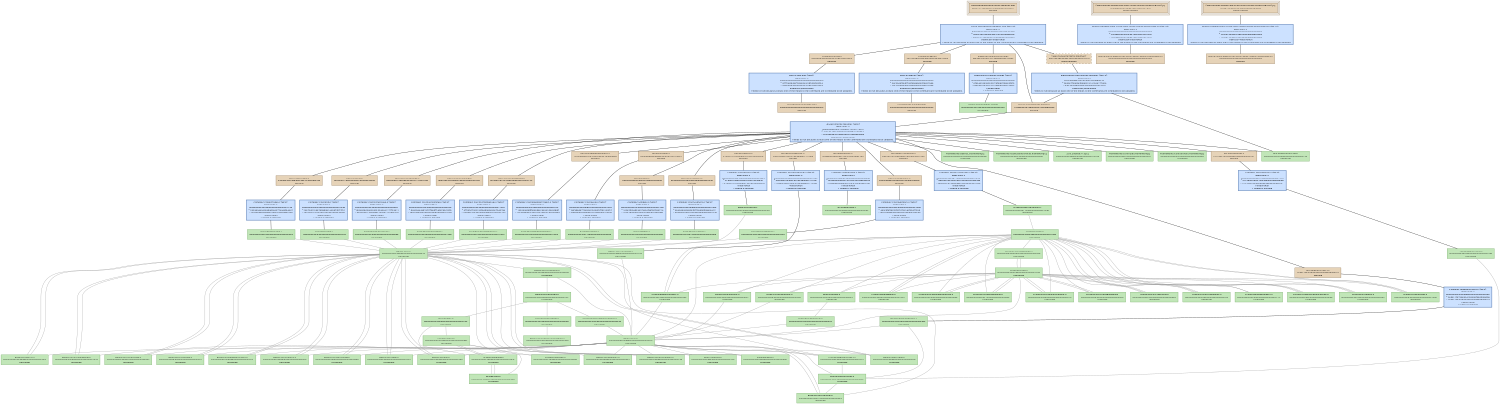 digraph MachPriority {
   size = "10.000000,8.500000";
   concentrate = false;

   node [ shape = box, style = filled, color = "0.3 0.5 0.6", fillcolor = "0.3 0.2 0.9", fontname = "Monaco", fontsize = "9" ];
   n00001 [ label = "Development/MachPriority.mexmac.app\n2ac075145ed0d5f7c3896e867efb4e61\nMissing", color = "0.1 0.5 0.5", fillcolor = "0.1 0.2 0.9", peripheries = 3 ];
   n00002 [ label = "Contents/Info.plist\n87f798d55af783859ca1df020f823f54\nMissing", color = "0.1 0.5 0.5", fillcolor = "0.1 0.2 0.9" ];
   n00003 [ label = "MachPriority.build/Info.plist\n00000000000000000000000000000000\nMissing", color = "0.1 0.5 0.5", fillcolor = "0.1 0.2 0.9" ];
   n00004 [ label = "Contents/PkgInfo\n2ec2068fb5d7fa3f90da0b3d78e27aee\nMissing", color = "0.1 0.5 0.5", fillcolor = "0.1 0.2 0.9" ];
   n00005 [ label = "MachPriority.build/PkgInfo\n00000000000000000000000000000000\nMissing", color = "0.1 0.5 0.5", fillcolor = "0.1 0.2 0.9" ];
   n00006 [ label = "English.lproj/InfoPlist.strings\nef83401b839252cc78f9de7d9a22f0f3\nMissing", color = "0.1 0.5 0.5", fillcolor = "0.1 0.2 0.9" ];
   n00007 [ label = "English.lproj/InfoPlist.strings\n00000000434c45840000000000000228\nUpToDate" ];
   n00008 [ label = "ppc/PsychError.o\n41f03f101cf305d061fa73e1665fb978\nMissing", color = "0.1 0.5 0.5", fillcolor = "0.1 0.2 0.9" ];
   n00009 [ label = "Base/PsychError.c\n00000000434c4585000000000000563d\nUpToDate" ];
   n00010 [ label = "ppc/PsychRegisterProject.o\n13559d4d9ca7a702ecce6561d3e3da4d\nMissing", color = "0.1 0.5 0.5", fillcolor = "0.1 0.2 0.9" ];
   n00011 [ label = "Base/PsychRegisterProject.c\n00000000434c458500000000000012e6\nUpToDate" ];
   n00012 [ label = "ppc/PsychHelp.o\n00f9dad8346bbd662636faf7b51549f3\nMissing", color = "0.1 0.5 0.5", fillcolor = "0.1 0.2 0.9" ];
   n00013 [ label = "Base/PsychHelp.c\n00000000434c811d00000000000005b8\nUpToDate" ];
   n00014 [ label = "ppc/MiniBox.o\n10bc2f090e0628dca34f3af3cf839b4f\nMissing", color = "0.1 0.5 0.5", fillcolor = "0.1 0.2 0.9" ];
   n00015 [ label = "Base/MiniBox.c\n00000000434c45850000000000000f4f\nUpToDate" ];
   n00016 [ label = "ppc/PsychMemory.o\n482cbfaf9e475eefcf0914ef59a7e58b\nMissing", color = "0.1 0.5 0.5", fillcolor = "0.1 0.2 0.9" ];
   n00017 [ label = "Base/PsychMemory.c\n00000000434ca96200000000000003a4\nUpToDate" ];
   n00018 [ label = "ppc/ProjectTable.o\n2359e044479fd482c4e5774a4afe5749\nMissing", color = "0.1 0.5 0.5", fillcolor = "0.1 0.2 0.9" ];
   n00019 [ label = "Base/ProjectTable.c\n00000000434c4585000000000000023a\nUpToDate" ];
   n00020 [ label = "ppc/PsychInit.o\nc8575dc11bd2c4b2da146caf2f676b4c\nMissing", color = "0.1 0.5 0.5", fillcolor = "0.1 0.2 0.9" ];
   n00021 [ label = "Base/PsychInit.c\n00000000434c45850000000000000759\nUpToDate" ];
   n00022 [ label = "ppc/PsychTimeGlue.o\n4f395f305d1d5fc57e43da0ecc1139f8\nMissing", color = "0.1 0.5 0.5", fillcolor = "0.1 0.2 0.9" ];
   n00023 [ label = "Base/PsychTimeGlue.c\n000000004355ef98000000000000157f\nUpToDate" ];
   n00024 [ label = "ppc/PsychStructGlue.o\nd5003d0c15b06ffe22a5641177f501bd\nMissing", color = "0.1 0.5 0.5", fillcolor = "0.1 0.2 0.9" ];
   n00025 [ label = "Base/PsychStructGlue.c\n00000000434c45850000000000002bb8\nUpToDate" ];
   n00026 [ label = "ppc/PsychVersioning.o\nd6ac08447e3898578edf74da785c2401\nMissing", color = "0.1 0.5 0.5", fillcolor = "0.1 0.2 0.9" ];
   n00027 [ label = "Base/PsychVersioning.c\n000000004355688200000000000014ee\nUpToDate" ];
   n00028 [ label = "ppc/MODULEVersion.o\nebb7e01814f856be813bc962432f7596\nMissing", color = "0.1 0.5 0.5", fillcolor = "0.1 0.2 0.9" ];
   n00029 [ label = "Screen/MODULEVersion.c\n000000004354a112000000000000124e\nUpToDate" ];
   n00030 [ label = "ppc/PsychScriptingGlue.o\n6f70fac7d1647ad56d985e3367b53175\nMissing", color = "0.1 0.5 0.5", fillcolor = "0.1 0.2 0.9" ];
   n00031 [ label = "Base/PsychScriptingGlue.c\n00000000434c458500000000000105c5\nUpToDate" ];
   n00032 [ label = "ppc/mexversion.o\nf544ee602b68f841c9c97654fd9a2180\nMissing", color = "0.1 0.5 0.5", fillcolor = "0.1 0.2 0.9" ];
   n00033 [ label = "src/mexversion.c\n000000004332d94600000000000002d2\nUpToDate" ];
   n00034 [ label = "ppc/MachPriority.o\n21c7d9919590fa8d2f8a6a4f95b2b761\nMissing", color = "0.1 0.5 0.5", fillcolor = "0.1 0.2 0.9" ];
   n00035 [ label = "Priority/MachPriority.c\n00000000434c458500000000000016f4\nUpToDate" ];
   n00036 [ label = "ppc/RegisterProject.o\n26de11fe30db7e9a5b688f9e8f680b14\nMissing", color = "0.1 0.5 0.5", fillcolor = "0.1 0.2 0.9" ];
   n00037 [ label = "Priority/RegisterProject.c\n00000000434c458500000000000004d5\nUpToDate" ];
   n00038 [ label = "ppc/PsychAuthors.o\n8043e8a343ced26ef098d0f0a806523e\nMissing", color = "0.1 0.5 0.5", fillcolor = "0.1 0.2 0.9" ];
   n00039 [ label = "Base/PsychAuthors.c\n00000000434c81430000000000000d3b\nUpToDate" ];
   n00040 [ label = "MacOS/MachPriority.mexmac\nf7cf5eb4b781ad6bcae41a9af9fb4d59\nMissing", color = "0.1 0.5 0.5", fillcolor = "0.1 0.2 0.9" ];
   n00041 [ label = "Frameworks/OpenGL.framework[C]\n00000000434ac55900000000000000ee\nUpToDate" ];
   n00042 [ label = "Frameworks/ApplicationServices.framework[C]\n00000000434ac53300000000000000ee\nUpToDate" ];
   n00043 [ label = "2.95.2/libstdc++.a[C]\n00000000434abb590000000000075c68\nUpToDate" ];
   n00044 [ label = "Frameworks/CoreAudio.framework[C]\n00000000434ac55b00000000000000cc\nUpToDate" ];
   n00045 [ label = "Frameworks/CoreServices.framework[C]\n00000000434ac53600000000000000ee\nUpToDate" ];
   n00046 [ label = "mac/mexFunction.map\n000000004332d946000000000000012e\nUpToDate" ];
   n00047 [ label = "<MachPriority.build/Script-2FD6168307306667008DA6B4.sh>[A]\n725fbabce057faca81fa4446072f1d78\nDepsUpdated", color = "0.1 0.5 0.5", fillcolor = "0.1 0.2 0.9", peripheries = 3 ];
   n00048 [ label = "MachPriority.build/Script-2FD6168307306667008DA6B4.sh\n00000000000000000000000000000000\nMissing", color = "0.1 0.5 0.5", fillcolor = "0.1 0.2 0.9" ];
   n00049 [ label = "<MachPriority.build/Script-2FD6168407306667008DA6B4.sh>[A]\n7cc8a1999a4d1df452f5e8d30fde3b00\nDepsUpdated", color = "0.1 0.5 0.5", fillcolor = "0.1 0.2 0.9", peripheries = 3 ];
   n00050 [ label = "MachPriority.build/Script-2FD6168407306667008DA6B4.sh\n00000000000000000000000000000000\nMissing", color = "0.1 0.5 0.5", fillcolor = "0.1 0.2 0.9" ];
   n00051 [ label = "<MacOS/MachPriority.mexmac>\n47fc3947ff0584b579f70e8993ec3acd\nDepsUpdated", color = "0.1 0.5 0.5", fillcolor = "0.1 0.2 0.9", style = "filled,dashed" ];
   n00052 [ label = "Base/Psych.h\n00000000435548b60000000000000410\nUpToDate" ];
   n00053 [ label = "Base/Psych.h\n00000000435548b60000000000000410\nUpToDate" ];
   n00054 [ label = "Screen/Screen.h\n000000004355f28e00000000000012e0\nUpToDate" ];
   n00055 [ label = "Priority/MachPriority.h\n00000000434c458500000000000006ee\nUpToDate" ];
   n00056 [ label = "Base/PsychConstants.h\n00000000435548d4000000000000080d\nUpToDate" ];
   n00057 [ label = "Base/MiniBox.h\n00000000435548d400000000000004d6\nUpToDate" ];
   n00058 [ label = "Base/ProjectTable.h\n00000000435548d400000000000002f6\nUpToDate" ];
   n00059 [ label = "Base/PsychError.h\n00000000435548d40000000000001fe7\nUpToDate" ];
   n00060 [ label = "Base/PsychScriptingGlue.h\n00000000435548f30000000000001a37\nUpToDate" ];
   n00061 [ label = "Base/PsychStructGlue.h\n000000004355496c0000000000000bcc\nUpToDate" ];
   n00062 [ label = "Base/PsychCellGlue.h\n00000000434c458500000000000005c5\nUpToDate" ];
   n00063 [ label = "Base/PsychRegisterProject.h\n00000000435548d400000000000003f1\nUpToDate" ];
   n00064 [ label = "Base/PsychAuthors.h\n00000000435548d400000000000005e9\nUpToDate" ];
   n00065 [ label = "Base/PsychVersioning.h\n00000000435548f300000000000004dd\nUpToDate" ];
   n00066 [ label = "Base/PsychHelp.h\n00000000434c45850000000000000357\nUpToDate" ];
   n00067 [ label = "Base/PsychInit.h\n00000000435548f300000000000002db\nUpToDate" ];
   n00068 [ label = "Base/PsychMemory.h\n00000000435548d40000000000000473\nUpToDate" ];
   n00069 [ label = "Base/PsychTimeGlue.h\n000000004355ef010000000000000483\nUpToDate" ];
   n00070 [ label = "Base/PsychInstrument.h\n00000000435548d400000000000001a8\nUpToDate" ];
   n00071 [ label = "Priority/RegisterProject.h\n00000000434c45850000000000000327\nUpToDate" ];
   n00072 [ label = "Base/TimeLists.h\n00000000435548f300000000000002a9\nUpToDate" ];
   n00073 [ label = "Screen/PsychRects.h\n00000000434c458500000000000005d5\nUpToDate" ];
   n00074 [ label = "Screen/ScreenTypes.h\n00000000434c458500000000000013b6\nUpToDate" ];
   n00075 [ label = "Screen/PsychVideoGlue.h\n00000000434c458500000000000005d4\nUpToDate" ];
   n00076 [ label = "Screen/PsychScreenGlue.h\n00000000434c45850000000000000d6d\nUpToDate" ];
   n00077 [ label = "Screen/PsychWindowTextGlue.h\n00000000434c458500000000000008ee\nUpToDate" ];
   n00078 [ label = "Screen/WindowBank.h\n000000004355e68c0000000000001b31\nUpToDate" ];
   n00079 [ label = "Screen/PsychWindowGlue.h\n000000004355e21f0000000000000a66\nUpToDate" ];
   n00080 [ label = "Screen/PsychTextureSupport.h\n000000004355a03b0000000000000370\nUpToDate" ];
   n00081 [ label = "Screen/PsychAlphaBlending.h\n00000000434c458500000000000004fb\nUpToDate" ];
   n00082 [ label = "Screen/ScreenArguments.h\n00000000434c45850000000000000ca3\nUpToDate" ];
   n00083 [ label = "Screen/RegisterProject.h\n00000000434c45850000000000000284\nUpToDate" ];
   n00084 [ label = "Screen/WindowHelpers.h\n00000000434c45850000000000000773\nUpToDate" ];
   n00085 [ label = "Fonts/PsychFontGlue.h\n00000000434c45850000000000000e47\nUpToDate" ];
   n00086 [ label = "Fonts/ScreenFontGlue.h\n00000000434c45850000000000000260\nUpToDate" ];
   n00087 [ label = "Fonts/FontInfo.h\n00000000434c45850000000000000ef4\nUpToDate" ];
   n00088 [ label = "Screen/ScreenPreferenceState.h\n000000004355d9f300000000000006ba\nUpToDate" ];
   n00089 [ label = "Base/PsychIncludes.h\n00000000435548d4000000000000074c\nUpToDate" ];
   n00090 [ label = "Base/PsychPlatform.h\n00000000435548d40000000000000589\nUpToDate" ];
   n00091 [ label = "include/mex.h\n000000004332d9460000000000003742\nUpToDate" ];
   n00092 [ label = "OS9ToolboxFragments/Events.h\n00000000434c45850000000000000236\nUpToDate" ];
   n00093 [ label = "Base/PsychPlatformConstants.h\n000000004355492f000000000000070e\nUpToDate" ];
   n00094 [ label = "include/matrix.h\n000000004332d9460000000000009ff2\nUpToDate" ];
   n00095 [ label = "include/mwdebug.h\n000000004332d9460000000000002b3c\nUpToDate" ];
   n00096 [ label = "include/tmwtypes.h\n000000004332d946000000000000458d\nUpToDate" ];
   n00097 [ label = "include/mat.h\n000000004332d94600000000000023ab\nUpToDate" ];
   n00098 [ label = "Screen/Screen.h\n000000004355f28e00000000000012e0\nUpToDate" ];
   n00099 [ label = "Fonts/PsychFontGlue.h\n00000000434c45850000000000000e47\nUpToDate" ];

   node [ shape = box, style = "filled,bold", color = "0.7 0.5 0.7", fillcolor = "0.7 0.2 1.0", fontname = "Monaco", fontsize = "9" ];
   c00001 [ label = "PBXCp Info.plist <wt:0>\nwaitCount: 0\n00000000000000000000000000000000\n^ 87f798d55af783859ca1df020f823f54\n= 87f798d55af783859ca1df020f823f54\nIndirectlyNeedsToRun\nNeeds to run because at least one of the inputs to the command are scheduled to be updated.", color = "0.6 0.5 0.7", fillcolor = "0.6 0.2 1.0" ];
   c00002 [ label = "PBXCp PkgInfo <wt:0>\nwaitCount: 0\n00000000000000000000000000000000\n^ 2ec2068fb5d7fa3f90da0b3d78e27aee\n= 2ec2068fb5d7fa3f90da0b3d78e27aee\nIndirectlyNeedsToRun\nNeeds to run because at least one of the inputs to the command are scheduled to be updated.", color = "0.6 0.5 0.7", fillcolor = "0.6 0.2 1.0" ];
   c00003 [ label = "CpResource InfoPlist.strings <wt:4>\nwaitCount: 0\n00000000000000000000000000000000\n^ ef83401b839252cc78f9de7d9a22f0f3\n= ef83401b839252cc78f9de7d9a22f0f3\nNeedsToRun\n1 output is missing", color = "0.6 0.5 0.7", fillcolor = "0.6 0.2 1.0" ];
   c00004 [ label = "CompileC PsychError.o <wt:6>\nwaitCount: 0\n000000004355492f0000000000004529\n^ 41f03f105fa64cff61fa73e1665ffc51\n= 41f03f101cf305d061fa73e1665fb978\nNeedsToRun\n1 output is missing", color = "0.6 0.5 0.7", fillcolor = "0.6 0.2 1.0" ];
   c00005 [ label = "CompileC PsychRegisterProject.o <wt:6>\nwaitCount: 0\n000000004355492f00000000000001f2\n^ 13559d4ddff2ee2decce6561d3e3dbbf\n= 13559d4d9ca7a702ecce6561d3e3da4d\nNeedsToRun\n1 output is missing", color = "0.6 0.5 0.7", fillcolor = "0.6 0.2 1.0" ];
   c00006 [ label = "CompileC PsychHelp.o <wt:6>\nwaitCount: 0\n0000000043558db700000000000016ac\n^ 00f9dad8773e30d12636faf7b5155f5f\n= 00f9dad8346bbd662636faf7b51549f3\nNeedsToRun\n1 output is missing", color = "0.6 0.5 0.7", fillcolor = "0.6 0.2 1.0" ];
   c00007 [ label = "CompileC MiniBox.o <wt:6>\nwaitCount: 0\n000000004355492f0000000000001c5b\n^ 10bc2f094d5361f3a34f3af3cf838714\n= 10bc2f090e0628dca34f3af3cf839b4f\nNeedsToRun\n1 output is missing", color = "0.6 0.5 0.7", fillcolor = "0.6 0.2 1.0" ];
   c00008 [ label = "CompileC PsychMemory.o <wt:6>\nwaitCount: 0\n000000004355a5c800000000000010b0\n^ 482cbfafdd12fb27cf0914ef59a7f53b\n= 482cbfaf9e475eefcf0914ef59a7e58b\nNeedsToRun\n1 output is missing", color = "0.6 0.5 0.7", fillcolor = "0.6 0.2 1.0" ];
   c00009 [ label = "CompileC ProjectTable.o <wt:6>\nwaitCount: 0\n000000004355492f000000000000112e\n^ 2359e04404ca9dadc4e5774a4afe4667\n= 2359e044479fd482c4e5774a4afe5749\nNeedsToRun\n1 output is missing", color = "0.6 0.5 0.7", fillcolor = "0.6 0.2 1.0" ];
   c00010 [ label = "CompileC PsychInit.o <wt:6>\nwaitCount: 0\n000000004355492f000000000000144d\n^ c8575dc158878d9dda146caf2f677f01\n= c8575dc11bd2c4b2da146caf2f676b4c\nNeedsToRun\n1 output is missing", color = "0.6 0.5 0.7", fillcolor = "0.6 0.2 1.0" ];
   c00011 [ label = "CompileC PsychTimeGlue.o <wt:6>\nwaitCount: 0\n000000004355ee420000000000001569\n^ 4f395f301e48b1877e43da0ecc112c91\n= 4f395f305d1d5fc57e43da0ecc1139f8\nNeedsToRun\n1 output is missing", color = "0.6 0.5 0.7", fillcolor = "0.6 0.2 1.0" ];
   c00012 [ label = "CompileC PsychStructGlue.o <wt:6>\nwaitCount: 0\n000000004355492f00000000000038ac\n^ d5003d0c56e526d122a5641177f53911\n= d5003d0c15b06ffe22a5641177f501bd\nNeedsToRun\n1 output is missing", color = "0.6 0.5 0.7", fillcolor = "0.6 0.2 1.0" ];
   c00013 [ label = "CompileC PsychVersioning.o <wt:6>\nwaitCount: 0\n00000000434c642800000000000007fa\n^ d6ac08443d74fc7f8edf74da785c23fb\n= d6ac08447e3898578edf74da785c2401\nNeedsToRun\n1 output is missing", color = "0.6 0.5 0.7", fillcolor = "0.6 0.2 1.0" ];
   c00014 [ label = "CompileC MODULEVersion.o <wt:6>\nwaitCount: 0\n000000004354a112000000000000124e\n^ ebb7e01857acf7ac813bc962432f67d8\n= ebb7e01814f856be813bc962432f7596\nNeedsToRun\n1 output is missing", color = "0.6 0.5 0.7", fillcolor = "0.6 0.2 1.0" ];
   c00015 [ label = "CompileC PsychScriptingGlue.o <wt:6>\nwaitCount: 0\n000000004355492f00000000000116d1\n^ 6f70fac7923133fa6d985e3367b427a4\n= 6f70fac7d1647ad56d985e3367b53175\nNeedsToRun\n1 output is missing", color = "0.6 0.5 0.7", fillcolor = "0.6 0.2 1.0" ];
   c00016 [ label = "CompileC mexversion.o <wt:6>\nwaitCount: 0\n000000004332d94600000000000002d2\n^ f544ee60685a2107c9c97654fd9a2352\n= f544ee602b68f841c9c97654fd9a2180\nNeedsToRun\n1 output is missing", color = "0.6 0.5 0.7", fillcolor = "0.6 0.2 1.0" ];
   c00017 [ label = "CompileC MachPriority.o <wt:6>\nwaitCount: 0\n000000004355ef010000000000001499\n^ 21c7d991d6c5158c2f8a6a4f95b2a3f8\n= 21c7d9919590fa8d2f8a6a4f95b2b761\nNeedsToRun\n1 output is missing", color = "0.6 0.5 0.7", fillcolor = "0.6 0.2 1.0" ];
   c00018 [ label = "CompileC RegisterProject.o <wt:6>\nwaitCount: 0\n000000004355eedb00000000000006ae\n^ 26de11fe738e90415b688f9e8f680dba\n= 26de11fe30db7e9a5b688f9e8f680b14\nNeedsToRun\n1 output is missing", color = "0.6 0.5 0.7", fillcolor = "0.6 0.2 1.0" ];
   c00019 [ label = "CompileC PsychAuthors.o <wt:6>\nwaitCount: 0\n0000000043558de90000000000001e2f\n^ 8043e8a3009b5f87f098d0f0a8064c11\n= 8043e8a343ced26ef098d0f0a806523e\nNeedsToRun\n1 output is missing", color = "0.6 0.5 0.7", fillcolor = "0.6 0.2 1.0" ];
   c00020 [ label = "Ld MachPriority.mexmac <wt:6>\nwaitCount: 0\n5b8eebad46af3190aa9cc76f5b77a20f\n^ ac41b519f12e9cfb6078ddf5a28cef56\n= f7cf5eb4b781ad6bcae41a9af9fb4d59\nIndirectlyNeedsToRun\nNeeds to run because at least one of the inputs to the command are scheduled to be updated.", color = "0.6 0.5 0.7", fillcolor = "0.6 0.2 1.0" ];
   c00021 [ label = "PhaseScriptExecution Script-2FD6168307306667008DA6B4.sh <wt:10>\nwaitCount: 0\n00000000000000000000000000000000\n^ 725fbabce057faca81fa4446072f1d78\n= 725fbabce057faca81fa4446072f1d78\nIndirectlyNeedsToRun\nNeeds to run because at least one of the inputs to the command are scheduled to be updated.", color = "0.6 0.5 0.7", fillcolor = "0.6 0.2 1.0" ];
   c00022 [ label = "PhaseScriptExecution Script-2FD6168407306667008DA6B4.sh <wt:12>\nwaitCount: 0\n00000000000000000000000000000000\n^ 7cc8a1999a4d1df452f5e8d30fde3b00\n= 7cc8a1999a4d1df452f5e8d30fde3b00\nIndirectlyNeedsToRun\nNeeds to run because at least one of the inputs to the command are scheduled to be updated.", color = "0.6 0.5 0.7", fillcolor = "0.6 0.2 1.0" ];
   c00023 [ label = "EditSymbols MachPriority.mexmac <wt:13>\nwaitCount: 0\nf7cf5eb4f4b3742dcae41a9af9fb4c77\n^ b03367f30bb6f098b31314136a1776ba\n= 47fc3947ff0584b579f70e8993ec3acd\nIndirectlyNeedsToRun\nNeeds to run because at least one of the inputs to the command are scheduled to be updated.", color = "0.6 0.5 0.7", fillcolor = "0.6 0.2 1.0" ];
   c00024 [ label = "Touch MachPriority.mexmac.app <wt:14>\nwaitCount: 0\nf685b9b2243602a8c7911e518755c2dd\n^ dc45cca67ae6d75f041870d7f9ae8cbc\n= 2ac075145ed0d5f7c3896e867efb4e61\nIndirectlyNeedsToRun\nNeeds to run because at least one of the inputs to the command are scheduled to be updated.", color = "0.6 0.5 0.7", fillcolor = "0.6 0.2 1.0" ];

   edge [ style = solid, color = black, arrowhead = none, arrowtail = normal ];
   n00001 -> { c00024 };
   n00002 -> { c00001 };
   n00004 -> { c00002 };
   n00006 -> { c00003 };
   n00008 -> { c00004 };
   n00010 -> { c00005 };
   n00012 -> { c00006 };
   n00014 -> { c00007 };
   n00016 -> { c00008 };
   n00018 -> { c00009 };
   n00020 -> { c00010 };
   n00022 -> { c00011 };
   n00024 -> { c00012 };
   n00026 -> { c00013 };
   n00028 -> { c00014 };
   n00030 -> { c00015 };
   n00032 -> { c00016 };
   n00034 -> { c00017 };
   n00036 -> { c00018 };
   n00038 -> { c00019 };
   n00040 -> { c00020 };
   n00047 -> { c00021 };
   n00049 -> { c00022 };
   n00051 -> { c00023 };
   c00001 -> { n00003 };
   c00002 -> { n00005 n00005 };
   c00003 -> { n00007 n00007 };
   c00004 -> { n00009 };
   c00005 -> { n00011 };
   c00006 -> { n00013 };
   c00007 -> { n00015 };
   c00008 -> { n00017 };
   c00009 -> { n00019 };
   c00010 -> { n00021 };
   c00011 -> { n00023 };
   c00012 -> { n00025 };
   c00013 -> { n00027 };
   c00014 -> { n00029 };
   c00015 -> { n00031 };
   c00016 -> { n00033 };
   c00017 -> { n00035 };
   c00018 -> { n00037 };
   c00019 -> { n00039 };
   c00020 -> { n00008 n00010 n00012 n00014 n00016 n00018 n00020 n00022 n00024 n00026 n00028 n00030 n00032 n00034 n00036 n00038 n00041 n00042 n00043 n00044 n00045 n00046 };
   c00021 -> { n00048 };
   c00022 -> { n00050 };
   c00023 -> { n00040 n00046 };
   c00024 -> { n00002 n00004 n00006 n00040 n00051 };

   edge [ style = solid, color = gray60, arrowhead = none, arrowtail = normal ];
   n00009 -> { n00052 };
   n00011 -> { n00052 };
   n00013 -> { n00052 };
   n00015 -> { n00052 };
   n00017 -> { n00052 };
   n00019 -> { n00052 };
   n00021 -> { n00052 };
   n00023 -> { n00053 };
   n00025 -> { n00052 };
   n00027 -> { n00052 };
   n00029 -> { n00054 };
   n00031 -> { n00052 };
   n00035 -> { n00055 };
   n00037 -> { n00053 n00055 };
   n00039 -> { n00052 };
   n00052 -> { n00056 n00057 n00058 n00059 n00060 n00061 n00062 n00063 n00064 n00065 n00066 n00067 n00068 n00069 n00070 n00071 n00072 };
   n00053 -> { n00056 n00057 n00058 n00059 n00060 n00061 n00062 n00063 n00064 n00065 n00066 n00067 n00068 n00069 n00070 n00071 n00072 };
   n00054 -> { n00053 n00073 n00074 n00075 n00076 n00077 n00078 n00079 n00080 n00081 n00082 n00083 n00084 n00085 n00086 n00087 n00088 };
   n00055 -> { n00053 n00069 };
   n00056 -> { n00089 };
   n00057 -> { n00052 };
   n00058 -> { n00052 };
   n00059 -> { n00052 };
   n00060 -> { n00052 };
   n00061 -> { n00052 };
   n00062 -> { n00052 };
   n00063 -> { n00052 };
   n00064 -> { n00052 };
   n00065 -> { n00052 };
   n00066 -> { n00052 };
   n00067 -> { n00052 };
   n00069 -> { n00053 };
   n00070 -> { n00052 };
   n00071 -> { n00053 n00055 };
   n00073 -> { n00054 };
   n00074 -> { n00054 };
   n00075 -> { n00098 };
   n00076 -> { n00098 };
   n00077 -> { n00098 };
   n00078 -> { n00054 };
   n00079 -> { n00098 };
   n00080 -> { n00098 };
   n00081 -> { n00098 };
   n00082 -> { n00054 };
   n00083 -> { n00053 n00054 };
   n00085 -> { n00053 };
   n00086 -> { n00053 };
   n00087 -> { n00099 };
   n00088 -> { n00054 };
   n00089 -> { n00090 n00091 n00091 n00092 n00091 };
   n00090 -> { n00093 };
   n00091 -> { n00094 n00094 n00095 };
   n00092 -> { n00053 };
   n00094 -> { n00096 n00095 };
   n00095 -> { n00094 n00097 };
   n00097 -> { n00094 n00095 };
   n00098 -> { n00053 n00073 n00074 n00075 n00076 n00077 n00078 n00079 n00080 n00081 n00082 n00083 n00084 n00085 n00086 n00087 n00088 };
   n00099 -> { n00053 };
}
